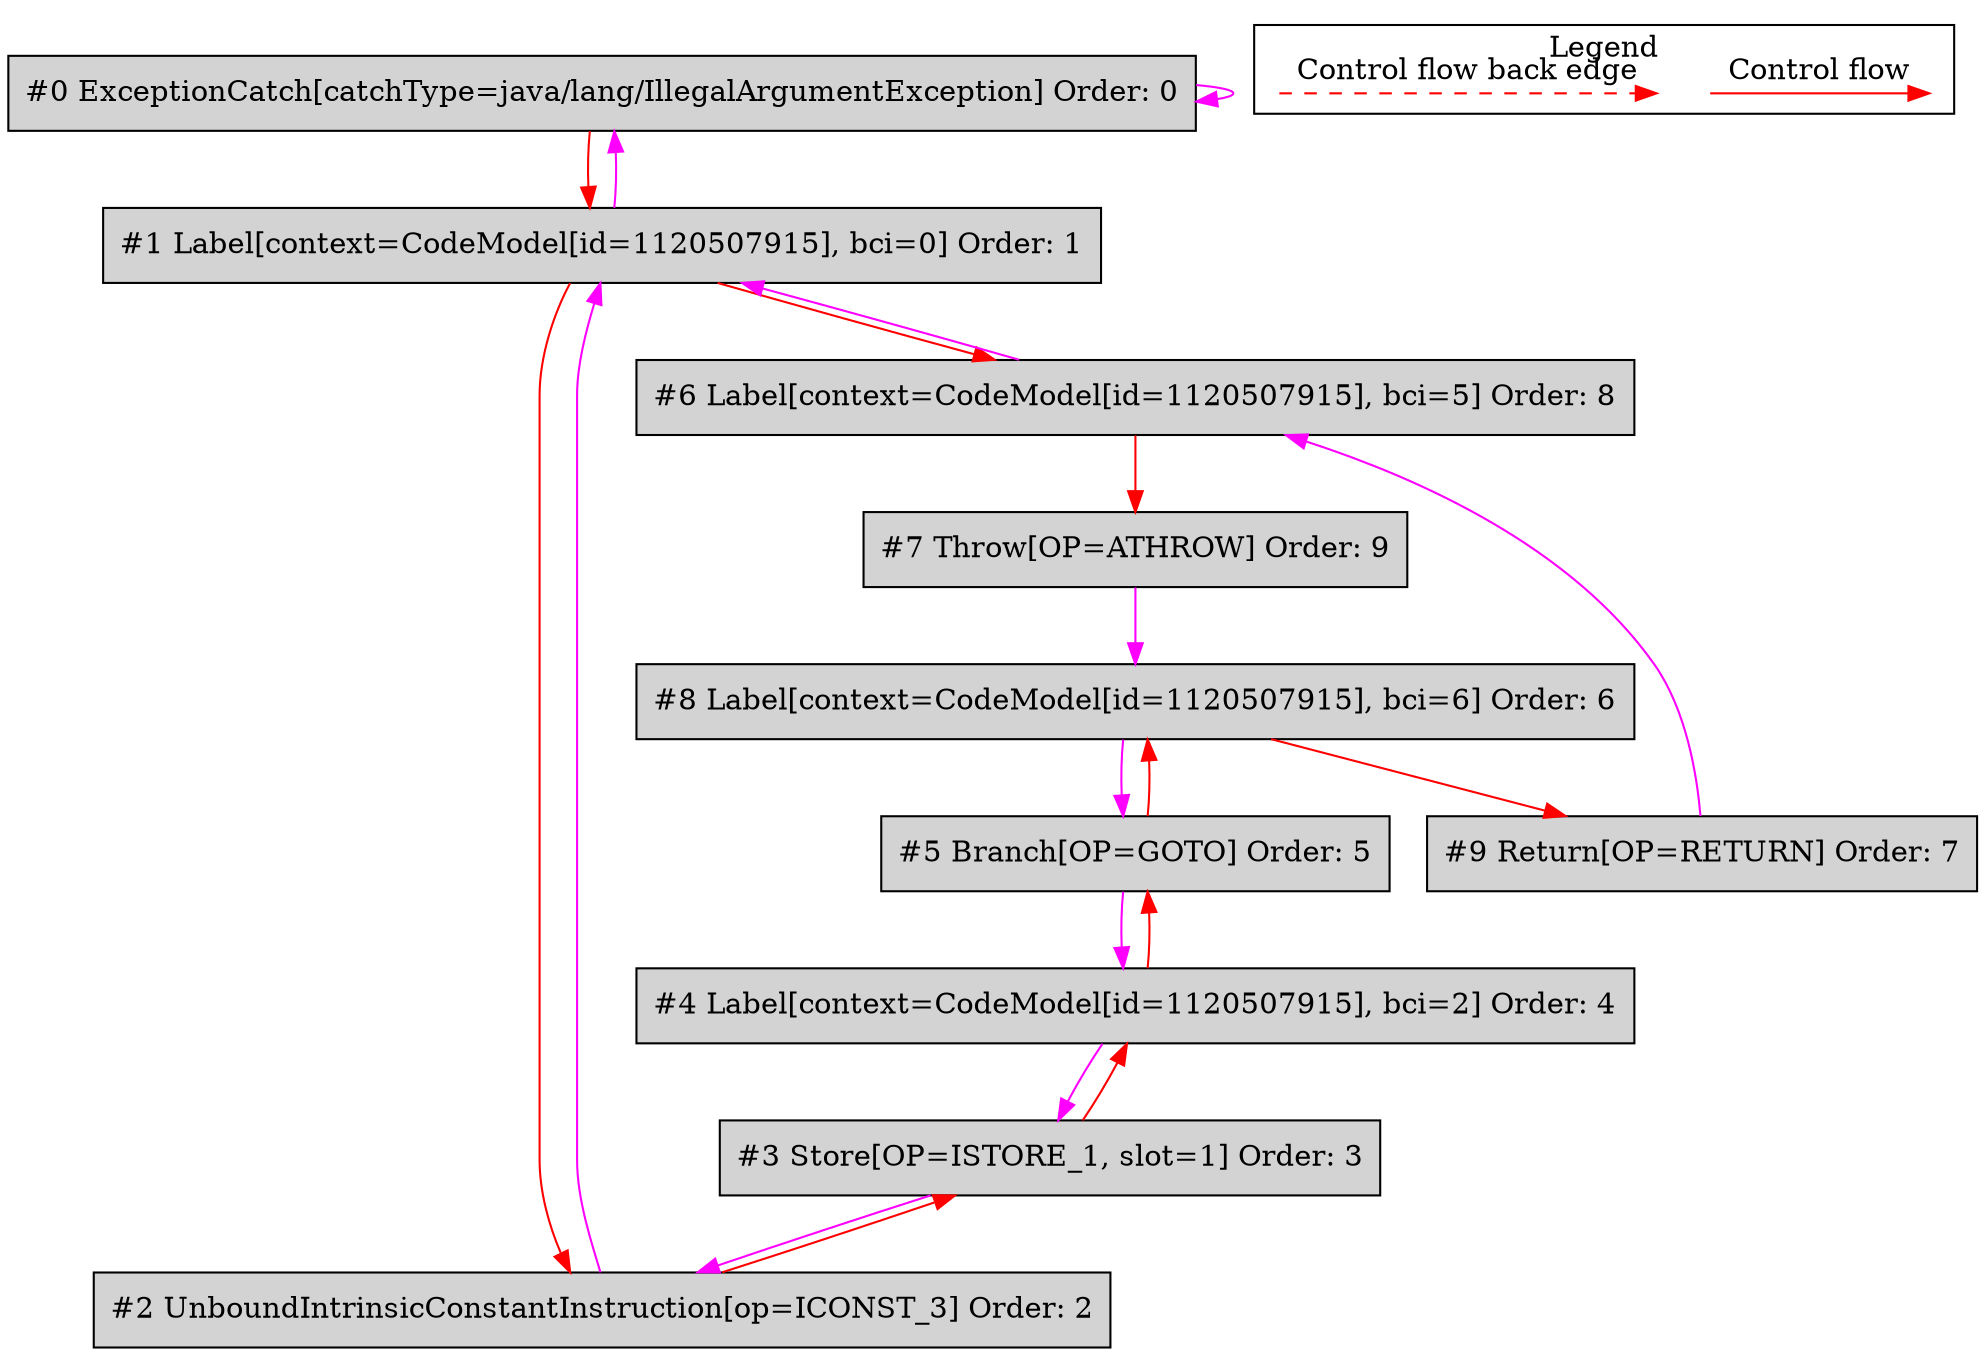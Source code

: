 digraph {
 ordering="in";
 node0[label="#0 ExceptionCatch[catchType=java/lang/IllegalArgumentException] Order: 0", shape=box, fillcolor=lightgrey, style=filled];
 node1[label="#1 Label[context=CodeModel[id=1120507915], bci=0] Order: 1", shape=box, fillcolor=lightgrey, style=filled];
 node2[label="#2 UnboundIntrinsicConstantInstruction[op=ICONST_3] Order: 2", shape=box, fillcolor=lightgrey, style=filled];
 node3[label="#3 Store[OP=ISTORE_1, slot=1] Order: 3", shape=box, fillcolor=lightgrey, style=filled];
 node4[label="#4 Label[context=CodeModel[id=1120507915], bci=2] Order: 4", shape=box, fillcolor=lightgrey, style=filled];
 node5[label="#5 Branch[OP=GOTO] Order: 5", shape=box, fillcolor=lightgrey, style=filled];
 node6[label="#6 Label[context=CodeModel[id=1120507915], bci=5] Order: 8", shape=box, fillcolor=lightgrey, style=filled];
 node7[label="#7 Throw[OP=ATHROW] Order: 9", shape=box, fillcolor=lightgrey, style=filled];
 node8[label="#8 Label[context=CodeModel[id=1120507915], bci=6] Order: 6", shape=box, fillcolor=lightgrey, style=filled];
 node9[label="#9 Return[OP=RETURN] Order: 7", shape=box, fillcolor=lightgrey, style=filled];
 node0 -> node0[color=fuchsia];
 node0 -> node1[color=red];
 node1 -> node0[color=fuchsia];
 node1 -> node2[color=red];
 node2 -> node1[color=fuchsia];
 node2 -> node3[color=red];
 node3 -> node2[color=fuchsia];
 node3 -> node4[color=red];
 node4 -> node3[color=fuchsia];
 node4 -> node5[color=red];
 node5 -> node4[color=fuchsia];
 node1 -> node6[color=red];
 node6 -> node1[color=fuchsia];
 node6 -> node7[color=red];
 node7 -> node8[color=fuchsia];
 node5 -> node8[color=red];
 node8 -> node5[color=fuchsia];
 node8 -> node9[color=red];
 node9 -> node6[color=fuchsia];
 subgraph cluster_000 {
  label = "Legend";
  node [shape=point]
  {
   rank=same;
   c0 [style = invis];
   c1 [style = invis];
   c2 [style = invis];
   c3 [style = invis];
  }
  c0 -> c1 [label="Control flow", style=solid, color=red]
  c2 -> c3 [label="Control flow back edge", style=dashed, color=red]
 }

}

